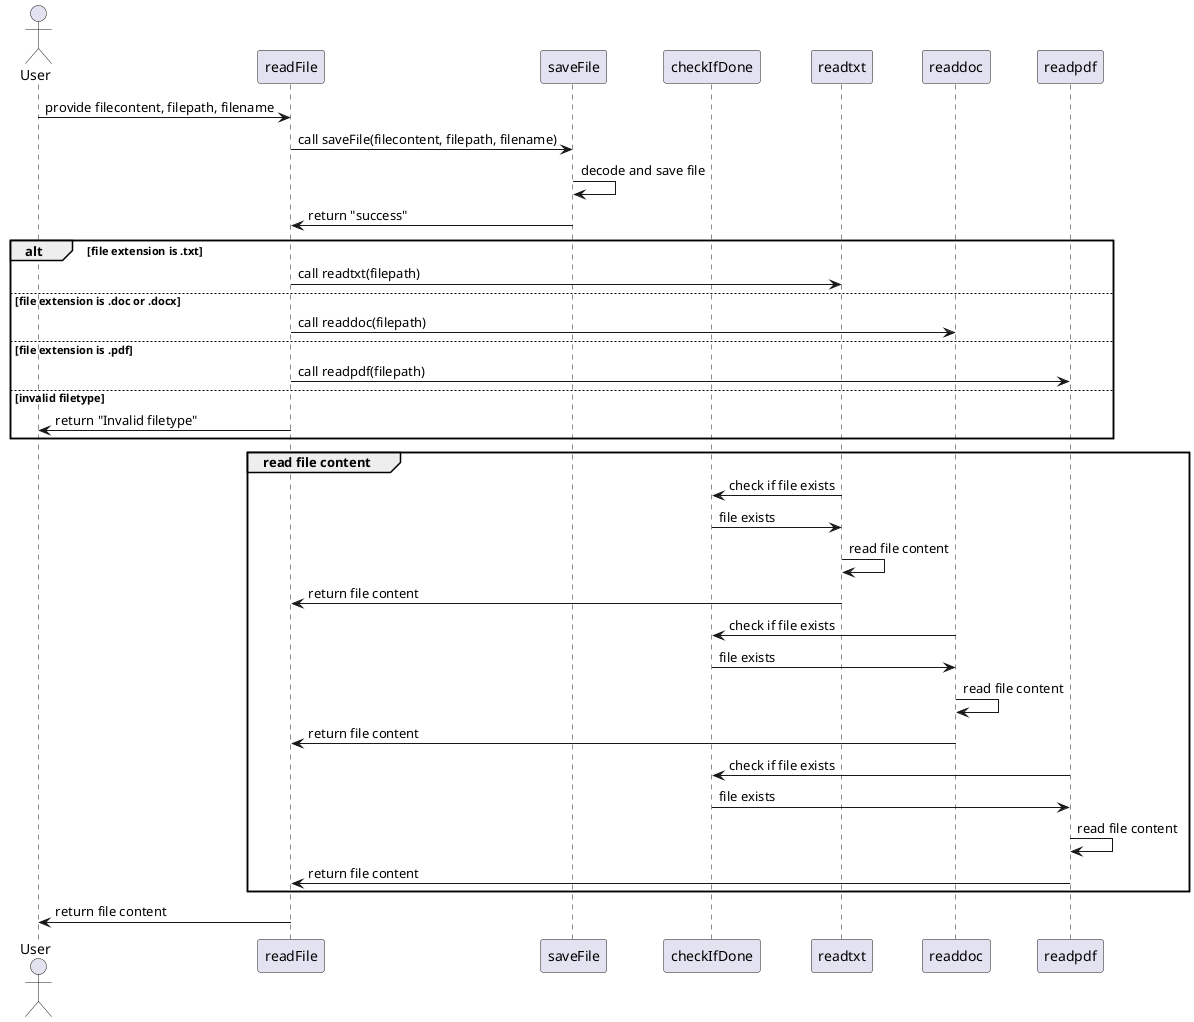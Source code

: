 @startuml
actor User
participant readFile
participant saveFile
participant checkIfDone
participant readtxt
participant readdoc
participant readpdf

User -> readFile: provide filecontent, filepath, filename
readFile -> saveFile: call saveFile(filecontent, filepath, filename)
saveFile -> saveFile: decode and save file
saveFile -> readFile: return "success"
alt file extension is .txt
    readFile -> readtxt: call readtxt(filepath)
else file extension is .doc or .docx
    readFile -> readdoc: call readdoc(filepath)
else file extension is .pdf
    readFile -> readpdf: call readpdf(filepath)
else invalid filetype
    readFile -> User: return "Invalid filetype"
end
group read file content
    readtxt -> checkIfDone: check if file exists
    checkIfDone -> readtxt: file exists
    readtxt -> readtxt: read file content
    readtxt -> readFile: return file content

    readdoc -> checkIfDone: check if file exists
    checkIfDone -> readdoc: file exists
    readdoc -> readdoc: read file content
    readdoc -> readFile: return file content

    readpdf -> checkIfDone: check if file exists
    checkIfDone -> readpdf: file exists
    readpdf -> readpdf: read file content
    readpdf -> readFile: return file content
end
readFile -> User: return file content
@enduml
